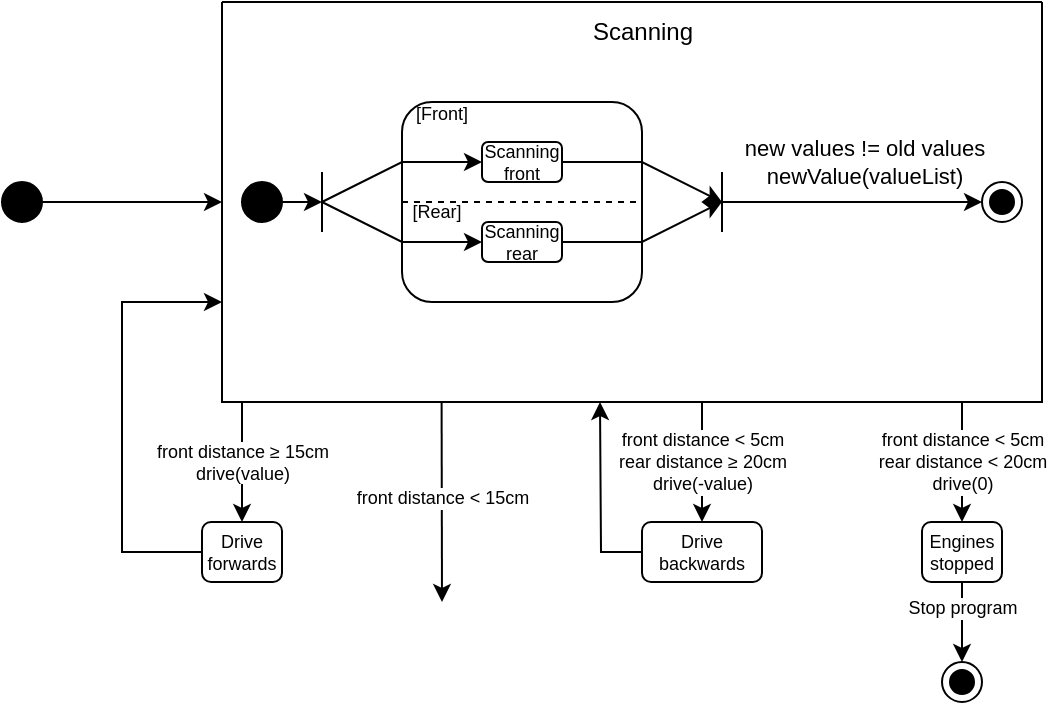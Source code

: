 <mxfile version="20.8.3" type="github">
  <diagram id="Hm4vZ4X6HkvJv1kam_Tk" name="Page-1">
    <mxGraphModel dx="636" dy="321" grid="1" gridSize="10" guides="1" tooltips="1" connect="1" arrows="1" fold="1" page="1" pageScale="1" pageWidth="850" pageHeight="1100" math="0" shadow="0">
      <root>
        <mxCell id="0" />
        <mxCell id="1" parent="0" />
        <mxCell id="5z7hVho_otHzit8Zdy6Q-4" style="edgeStyle=orthogonalEdgeStyle;rounded=0;orthogonalLoop=1;jettySize=auto;html=1;exitX=1;exitY=0.5;exitDx=0;exitDy=0;" parent="1" source="5z7hVho_otHzit8Zdy6Q-2" edge="1">
          <mxGeometry relative="1" as="geometry">
            <mxPoint x="130" y="140" as="targetPoint" />
          </mxGeometry>
        </mxCell>
        <mxCell id="5z7hVho_otHzit8Zdy6Q-2" value="" style="shape=ellipse;html=1;fillColor=strokeColor;fontSize=18;fontColor=#ffffff;" parent="1" vertex="1">
          <mxGeometry x="20" y="130" width="20" height="20" as="geometry" />
        </mxCell>
        <mxCell id="5z7hVho_otHzit8Zdy6Q-11" value="" style="swimlane;startSize=0;rounded=1;swimlaneLine=1;arcSize=26;" parent="1" vertex="1">
          <mxGeometry x="130" y="40" width="410" height="200" as="geometry" />
        </mxCell>
        <mxCell id="5z7hVho_otHzit8Zdy6Q-12" value="Scanning" style="text;html=1;align=center;verticalAlign=middle;resizable=0;points=[];autosize=1;strokeColor=none;fillColor=none;" parent="5z7hVho_otHzit8Zdy6Q-11" vertex="1">
          <mxGeometry x="175" width="70" height="30" as="geometry" />
        </mxCell>
        <mxCell id="5z7hVho_otHzit8Zdy6Q-15" value="" style="rounded=1;whiteSpace=wrap;html=1;" parent="5z7hVho_otHzit8Zdy6Q-11" vertex="1">
          <mxGeometry x="90" y="50" width="120" height="100" as="geometry" />
        </mxCell>
        <mxCell id="5z7hVho_otHzit8Zdy6Q-17" value="&lt;font style=&quot;font-size: 9px;&quot;&gt;[Front]&lt;/font&gt;" style="text;html=1;strokeColor=none;fillColor=none;align=center;verticalAlign=middle;whiteSpace=wrap;rounded=0;" parent="5z7hVho_otHzit8Zdy6Q-11" vertex="1">
          <mxGeometry x="90" y="50" width="40" height="10" as="geometry" />
        </mxCell>
        <mxCell id="5z7hVho_otHzit8Zdy6Q-18" value="[Rear]" style="text;html=1;strokeColor=none;fillColor=none;align=center;verticalAlign=middle;whiteSpace=wrap;rounded=0;fontSize=9;" parent="5z7hVho_otHzit8Zdy6Q-11" vertex="1">
          <mxGeometry x="90" y="100" width="35" height="10" as="geometry" />
        </mxCell>
        <mxCell id="5z7hVho_otHzit8Zdy6Q-19" value="" style="endArrow=none;dashed=1;html=1;rounded=0;fontSize=9;exitX=0;exitY=0.5;exitDx=0;exitDy=0;entryX=1;entryY=0.5;entryDx=0;entryDy=0;" parent="5z7hVho_otHzit8Zdy6Q-11" source="5z7hVho_otHzit8Zdy6Q-15" target="5z7hVho_otHzit8Zdy6Q-15" edge="1">
          <mxGeometry width="50" height="50" relative="1" as="geometry">
            <mxPoint x="110" y="100" as="sourcePoint" />
            <mxPoint x="160" y="50" as="targetPoint" />
          </mxGeometry>
        </mxCell>
        <mxCell id="5z7hVho_otHzit8Zdy6Q-14" value="" style="shape=ellipse;html=1;fillColor=strokeColor;fontSize=18;fontColor=#ffffff;rounded=1;" parent="5z7hVho_otHzit8Zdy6Q-11" vertex="1">
          <mxGeometry x="10" y="90" width="20" height="20" as="geometry" />
        </mxCell>
        <mxCell id="5z7hVho_otHzit8Zdy6Q-21" value="" style="endArrow=none;html=1;rounded=0;fontSize=9;" parent="5z7hVho_otHzit8Zdy6Q-11" edge="1">
          <mxGeometry width="50" height="50" relative="1" as="geometry">
            <mxPoint x="50" y="115" as="sourcePoint" />
            <mxPoint x="50" y="85" as="targetPoint" />
          </mxGeometry>
        </mxCell>
        <mxCell id="5z7hVho_otHzit8Zdy6Q-25" value="Scanning front" style="rounded=1;whiteSpace=wrap;html=1;fontSize=9;" parent="5z7hVho_otHzit8Zdy6Q-11" vertex="1">
          <mxGeometry x="130" y="70" width="40" height="20" as="geometry" />
        </mxCell>
        <mxCell id="5z7hVho_otHzit8Zdy6Q-26" value="Scanning rear" style="rounded=1;whiteSpace=wrap;html=1;fontSize=9;" parent="5z7hVho_otHzit8Zdy6Q-11" vertex="1">
          <mxGeometry x="130" y="110" width="40" height="20" as="geometry" />
        </mxCell>
        <mxCell id="5z7hVho_otHzit8Zdy6Q-29" value="" style="endArrow=none;html=1;rounded=0;fontSize=9;" parent="5z7hVho_otHzit8Zdy6Q-11" edge="1">
          <mxGeometry width="50" height="50" relative="1" as="geometry">
            <mxPoint x="250" y="115" as="sourcePoint" />
            <mxPoint x="250" y="85" as="targetPoint" />
          </mxGeometry>
        </mxCell>
        <mxCell id="5z7hVho_otHzit8Zdy6Q-34" value="" style="endArrow=classic;html=1;rounded=0;fontSize=9;entryX=0;entryY=0.5;entryDx=0;entryDy=0;" parent="5z7hVho_otHzit8Zdy6Q-11" target="5z7hVho_otHzit8Zdy6Q-36" edge="1">
          <mxGeometry width="50" height="50" relative="1" as="geometry">
            <mxPoint x="250" y="100" as="sourcePoint" />
            <mxPoint x="280" y="100" as="targetPoint" />
          </mxGeometry>
        </mxCell>
        <mxCell id="C8XccqxRGrSHwHp3XQof-1" value="&lt;div&gt;new values != old values&lt;/div&gt;&lt;div&gt;newValue(valueList)&lt;br&gt;&lt;/div&gt;" style="edgeLabel;html=1;align=center;verticalAlign=middle;resizable=0;points=[];" parent="5z7hVho_otHzit8Zdy6Q-34" vertex="1" connectable="0">
          <mxGeometry x="-0.179" y="2" relative="1" as="geometry">
            <mxPoint x="17" y="-18" as="offset" />
          </mxGeometry>
        </mxCell>
        <mxCell id="5z7hVho_otHzit8Zdy6Q-36" value="" style="ellipse;html=1;shape=endState;fillColor=strokeColor;rounded=1;fontSize=9;" parent="5z7hVho_otHzit8Zdy6Q-11" vertex="1">
          <mxGeometry x="380" y="90" width="20" height="20" as="geometry" />
        </mxCell>
        <mxCell id="5z7hVho_otHzit8Zdy6Q-22" style="edgeStyle=orthogonalEdgeStyle;rounded=0;orthogonalLoop=1;jettySize=auto;html=1;exitX=1;exitY=0.5;exitDx=0;exitDy=0;fontSize=9;" parent="1" source="5z7hVho_otHzit8Zdy6Q-14" edge="1">
          <mxGeometry relative="1" as="geometry">
            <mxPoint x="180" y="140" as="targetPoint" />
          </mxGeometry>
        </mxCell>
        <mxCell id="5z7hVho_otHzit8Zdy6Q-23" value="" style="endArrow=classic;html=1;rounded=0;fontSize=9;entryX=0;entryY=0.5;entryDx=0;entryDy=0;" parent="1" target="5z7hVho_otHzit8Zdy6Q-25" edge="1">
          <mxGeometry width="50" height="50" relative="1" as="geometry">
            <mxPoint x="180" y="140" as="sourcePoint" />
            <mxPoint x="400" y="160" as="targetPoint" />
            <Array as="points">
              <mxPoint x="220" y="120" />
            </Array>
          </mxGeometry>
        </mxCell>
        <mxCell id="5z7hVho_otHzit8Zdy6Q-24" value="" style="endArrow=classic;html=1;rounded=0;fontSize=9;entryX=0;entryY=0.5;entryDx=0;entryDy=0;" parent="1" target="5z7hVho_otHzit8Zdy6Q-26" edge="1">
          <mxGeometry width="50" height="50" relative="1" as="geometry">
            <mxPoint x="180" y="140" as="sourcePoint" />
            <mxPoint x="400" y="160" as="targetPoint" />
            <Array as="points">
              <mxPoint x="220" y="160" />
            </Array>
          </mxGeometry>
        </mxCell>
        <mxCell id="5z7hVho_otHzit8Zdy6Q-30" value="" style="endArrow=classic;html=1;fontSize=9;exitX=1;exitY=0.5;exitDx=0;exitDy=0;rounded=0;" parent="1" source="5z7hVho_otHzit8Zdy6Q-25" edge="1">
          <mxGeometry width="50" height="50" relative="1" as="geometry">
            <mxPoint x="350" y="210" as="sourcePoint" />
            <mxPoint x="380" y="140" as="targetPoint" />
            <Array as="points">
              <mxPoint x="340" y="120" />
            </Array>
          </mxGeometry>
        </mxCell>
        <mxCell id="5z7hVho_otHzit8Zdy6Q-31" value="" style="endArrow=classic;html=1;rounded=0;fontSize=9;exitX=1;exitY=0.5;exitDx=0;exitDy=0;" parent="1" source="5z7hVho_otHzit8Zdy6Q-26" edge="1">
          <mxGeometry width="50" height="50" relative="1" as="geometry">
            <mxPoint x="350" y="210" as="sourcePoint" />
            <mxPoint x="380" y="140" as="targetPoint" />
            <Array as="points">
              <mxPoint x="340" y="160" />
            </Array>
          </mxGeometry>
        </mxCell>
        <mxCell id="hHfARt0xTF7wVSTU7wBD-3" value="" style="endArrow=classic;html=1;rounded=0;fontSize=9;" parent="1" edge="1">
          <mxGeometry width="50" height="50" relative="1" as="geometry">
            <mxPoint x="140" y="240" as="sourcePoint" />
            <mxPoint x="140" y="300" as="targetPoint" />
          </mxGeometry>
        </mxCell>
        <mxCell id="hHfARt0xTF7wVSTU7wBD-4" value="&lt;div&gt;front distance ≥ 15cm&lt;/div&gt;&lt;div&gt;drive(value)&lt;br&gt;&lt;/div&gt;" style="edgeLabel;html=1;align=center;verticalAlign=middle;resizable=0;points=[];fontSize=9;" parent="hHfARt0xTF7wVSTU7wBD-3" vertex="1" connectable="0">
          <mxGeometry x="0.18" y="-1" relative="1" as="geometry">
            <mxPoint x="1" y="-6" as="offset" />
          </mxGeometry>
        </mxCell>
        <mxCell id="C8XccqxRGrSHwHp3XQof-3" style="edgeStyle=orthogonalEdgeStyle;rounded=0;orthogonalLoop=1;jettySize=auto;html=1;exitX=0;exitY=0.5;exitDx=0;exitDy=0;entryX=0;entryY=0.75;entryDx=0;entryDy=0;" parent="1" source="hHfARt0xTF7wVSTU7wBD-5" target="5z7hVho_otHzit8Zdy6Q-11" edge="1">
          <mxGeometry relative="1" as="geometry">
            <Array as="points">
              <mxPoint x="80" y="315" />
              <mxPoint x="80" y="190" />
            </Array>
          </mxGeometry>
        </mxCell>
        <mxCell id="hHfARt0xTF7wVSTU7wBD-5" value="Drive forwards" style="rounded=1;whiteSpace=wrap;html=1;fontSize=9;" parent="1" vertex="1">
          <mxGeometry x="120" y="300" width="40" height="30" as="geometry" />
        </mxCell>
        <mxCell id="hHfARt0xTF7wVSTU7wBD-6" value="" style="endArrow=classic;html=1;rounded=0;fontSize=9;" parent="1" edge="1">
          <mxGeometry width="50" height="50" relative="1" as="geometry">
            <mxPoint x="239.8" y="240" as="sourcePoint" />
            <mxPoint x="240" y="340" as="targetPoint" />
          </mxGeometry>
        </mxCell>
        <mxCell id="hHfARt0xTF7wVSTU7wBD-8" value="front distance &amp;lt; 15cm" style="edgeLabel;html=1;align=center;verticalAlign=middle;resizable=0;points=[];fontSize=9;" parent="hHfARt0xTF7wVSTU7wBD-6" vertex="1" connectable="0">
          <mxGeometry x="-0.113" relative="1" as="geometry">
            <mxPoint y="3" as="offset" />
          </mxGeometry>
        </mxCell>
        <mxCell id="hHfARt0xTF7wVSTU7wBD-10" value="" style="endArrow=classic;html=1;rounded=0;fontSize=9;" parent="1" edge="1">
          <mxGeometry width="50" height="50" relative="1" as="geometry">
            <mxPoint x="370" y="240" as="sourcePoint" />
            <mxPoint x="370" y="300" as="targetPoint" />
          </mxGeometry>
        </mxCell>
        <mxCell id="hHfARt0xTF7wVSTU7wBD-11" value="&lt;div&gt;front distance &amp;lt; 5cm&lt;/div&gt;&lt;div&gt;rear distance ≥ 20cm&lt;/div&gt;&lt;div&gt;drive(-value)&lt;br&gt;&lt;/div&gt;" style="edgeLabel;html=1;align=center;verticalAlign=middle;resizable=0;points=[];fontSize=9;" parent="hHfARt0xTF7wVSTU7wBD-10" vertex="1" connectable="0">
          <mxGeometry x="0.367" y="2" relative="1" as="geometry">
            <mxPoint x="-2" y="-11" as="offset" />
          </mxGeometry>
        </mxCell>
        <mxCell id="C8XccqxRGrSHwHp3XQof-4" style="edgeStyle=orthogonalEdgeStyle;rounded=0;orthogonalLoop=1;jettySize=auto;html=1;exitX=0;exitY=0.5;exitDx=0;exitDy=0;" parent="1" source="hHfARt0xTF7wVSTU7wBD-12" edge="1">
          <mxGeometry relative="1" as="geometry">
            <mxPoint x="319" y="240" as="targetPoint" />
          </mxGeometry>
        </mxCell>
        <mxCell id="hHfARt0xTF7wVSTU7wBD-12" value="Drive backwards" style="rounded=1;whiteSpace=wrap;html=1;fontSize=9;" parent="1" vertex="1">
          <mxGeometry x="340" y="300" width="60" height="30" as="geometry" />
        </mxCell>
        <mxCell id="hHfARt0xTF7wVSTU7wBD-13" value="" style="endArrow=classic;html=1;rounded=0;fontSize=9;" parent="1" edge="1">
          <mxGeometry width="50" height="50" relative="1" as="geometry">
            <mxPoint x="500" y="240" as="sourcePoint" />
            <mxPoint x="500" y="300" as="targetPoint" />
          </mxGeometry>
        </mxCell>
        <mxCell id="hHfARt0xTF7wVSTU7wBD-14" value="&lt;div&gt;front distance &amp;lt; 5cm&lt;/div&gt;&lt;div&gt;rear distance &amp;lt; 20cm&lt;/div&gt;&lt;div&gt;drive(0)&lt;br&gt;&lt;/div&gt;" style="edgeLabel;html=1;align=center;verticalAlign=middle;resizable=0;points=[];fontSize=9;" parent="hHfARt0xTF7wVSTU7wBD-13" vertex="1" connectable="0">
          <mxGeometry x="0.42" relative="1" as="geometry">
            <mxPoint y="-13" as="offset" />
          </mxGeometry>
        </mxCell>
        <mxCell id="hHfARt0xTF7wVSTU7wBD-18" style="edgeStyle=orthogonalEdgeStyle;rounded=0;orthogonalLoop=1;jettySize=auto;html=1;entryX=0.5;entryY=0;entryDx=0;entryDy=0;fontSize=9;" parent="1" source="hHfARt0xTF7wVSTU7wBD-15" target="hHfARt0xTF7wVSTU7wBD-16" edge="1">
          <mxGeometry relative="1" as="geometry" />
        </mxCell>
        <mxCell id="hHfARt0xTF7wVSTU7wBD-19" value="Stop program" style="edgeLabel;html=1;align=center;verticalAlign=middle;resizable=0;points=[];fontSize=9;" parent="hHfARt0xTF7wVSTU7wBD-18" vertex="1" connectable="0">
          <mxGeometry x="-0.37" y="1" relative="1" as="geometry">
            <mxPoint x="-1" as="offset" />
          </mxGeometry>
        </mxCell>
        <mxCell id="hHfARt0xTF7wVSTU7wBD-15" value="Engines stopped" style="rounded=1;whiteSpace=wrap;html=1;fontSize=9;" parent="1" vertex="1">
          <mxGeometry x="480" y="300" width="40" height="30" as="geometry" />
        </mxCell>
        <mxCell id="hHfARt0xTF7wVSTU7wBD-16" value="" style="ellipse;html=1;shape=endState;fillColor=strokeColor;rounded=1;fontSize=9;" parent="1" vertex="1">
          <mxGeometry x="490" y="370" width="20" height="20" as="geometry" />
        </mxCell>
      </root>
    </mxGraphModel>
  </diagram>
</mxfile>
